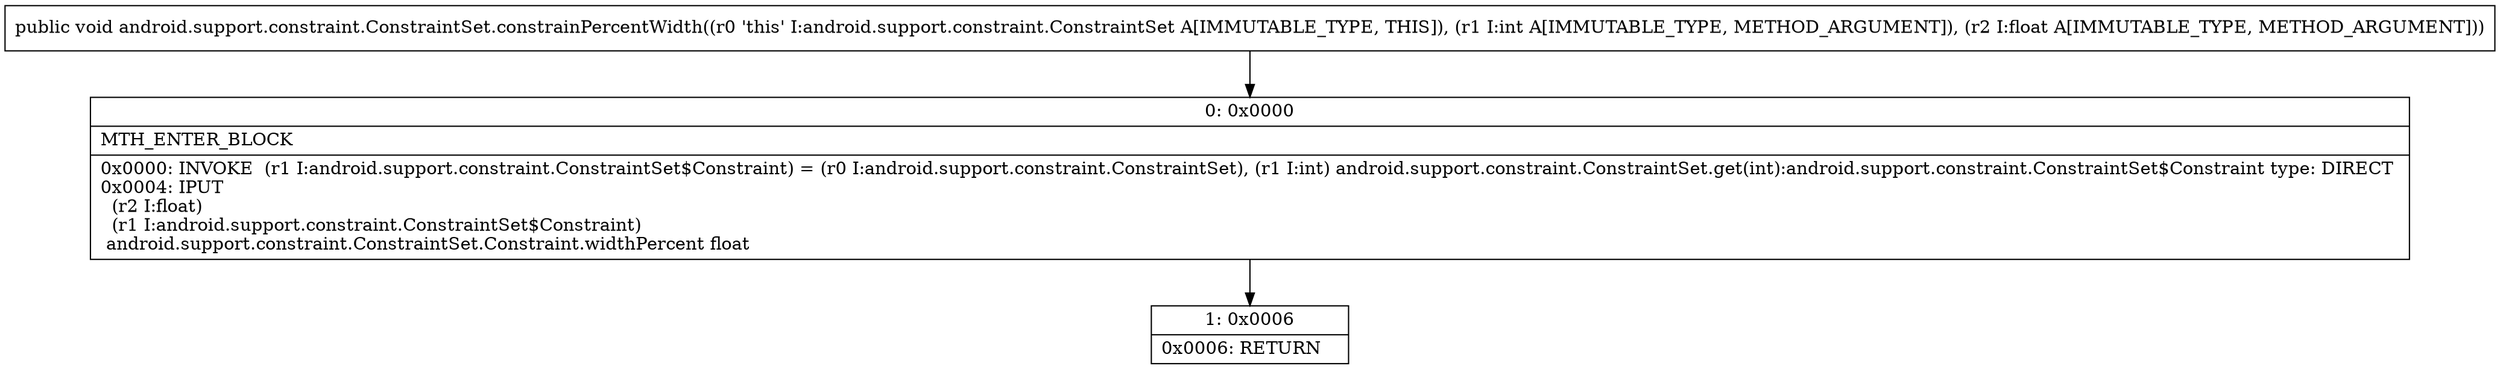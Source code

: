 digraph "CFG forandroid.support.constraint.ConstraintSet.constrainPercentWidth(IF)V" {
Node_0 [shape=record,label="{0\:\ 0x0000|MTH_ENTER_BLOCK\l|0x0000: INVOKE  (r1 I:android.support.constraint.ConstraintSet$Constraint) = (r0 I:android.support.constraint.ConstraintSet), (r1 I:int) android.support.constraint.ConstraintSet.get(int):android.support.constraint.ConstraintSet$Constraint type: DIRECT \l0x0004: IPUT  \l  (r2 I:float)\l  (r1 I:android.support.constraint.ConstraintSet$Constraint)\l android.support.constraint.ConstraintSet.Constraint.widthPercent float \l}"];
Node_1 [shape=record,label="{1\:\ 0x0006|0x0006: RETURN   \l}"];
MethodNode[shape=record,label="{public void android.support.constraint.ConstraintSet.constrainPercentWidth((r0 'this' I:android.support.constraint.ConstraintSet A[IMMUTABLE_TYPE, THIS]), (r1 I:int A[IMMUTABLE_TYPE, METHOD_ARGUMENT]), (r2 I:float A[IMMUTABLE_TYPE, METHOD_ARGUMENT])) }"];
MethodNode -> Node_0;
Node_0 -> Node_1;
}

